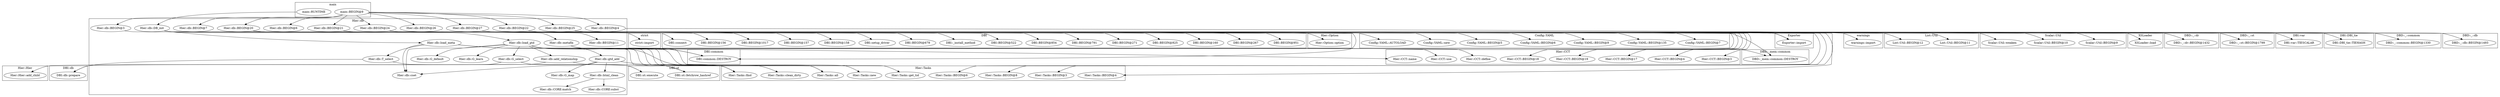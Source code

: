 digraph {
graph [overlap=false]
subgraph cluster_Hier_Hier {
	label="Hier::Hier";
	"Hier::Hier::add_child";
}
subgraph cluster_List_Util {
	label="List::Util";
	"List::Util::BEGIN@11";
	"List::Util::BEGIN@12";
}
subgraph cluster_Hier_CCT {
	label="Hier::CCT";
	"Hier::CCT::use";
	"Hier::CCT::BEGIN@18";
	"Hier::CCT::BEGIN@19";
	"Hier::CCT::BEGIN@17";
	"Hier::CCT::BEGIN@4";
	"Hier::CCT::BEGIN@3";
	"Hier::CCT::define";
	"Hier::CCT::name";
}
subgraph cluster_DBI {
	label="DBI";
	"DBI::BEGIN@951";
	"DBI::BEGIN@267";
	"DBI::BEGIN@160";
	"DBI::BEGIN@825";
	"DBI::BEGIN@271";
	"DBI::BEGIN@791";
	"DBI::BEGIN@854";
	"DBI::BEGIN@522";
	"DBI::_install_method";
	"DBI::BEGIN@679";
	"DBI::setup_driver";
	"DBI::BEGIN@158";
	"DBI::BEGIN@157";
	"DBI::BEGIN@1017";
	"DBI::BEGIN@156";
	"DBI::connect";
}
subgraph cluster_warnings {
	label="warnings";
	"warnings::import";
}
subgraph cluster_main {
	label="main";
	"main::BEGIN@9";
	"main::RUNTIME";
}
subgraph cluster_strict {
	label="strict";
	"strict::import";
}
subgraph cluster_Hier_Option {
	label="Hier::Option";
	"Hier::Option::option";
}
subgraph cluster_DBI_common {
	label="DBI::common";
	"DBI::common::DESTROY";
}
subgraph cluster_DBI_db {
	label="DBI::db";
	"DBI::db::prepare";
}
subgraph cluster_Scalar_Util {
	label="Scalar::Util";
	"Scalar::Util::BEGIN@9";
	"Scalar::Util::BEGIN@10";
	"Scalar::Util::weaken";
}
subgraph cluster_XSLoader {
	label="XSLoader";
	"XSLoader::load";
}
subgraph cluster_DBD___dr {
	label="DBD::_::dr";
	"DBD::_::dr::BEGIN@1432";
}
subgraph cluster_DBD___st {
	label="DBD::_::st";
	"DBD::_::st::BEGIN@1799";
}
subgraph cluster_DBI_var {
	label="DBI::var";
	"DBI::var::TIESCALAR";
}
subgraph cluster_DBI_DBI_tie {
	label="DBI::DBI_tie";
	"DBI::DBI_tie::TIEHASH";
}
subgraph cluster_Hier_db {
	label="Hier::db";
	"Hier::db::G_map";
	"Hier::db::metafix";
	"Hier::db::BEGIN@11";
	"Hier::db::cset";
	"Hier::db::CORE:match";
	"Hier::db::G_learn";
	"Hier::db::gtd_add";
	"Hier::db::load_gtd";
	"Hier::db::CORE:subst";
	"Hier::db::BEGIN@3";
	"Hier::db::G_default";
	"Hier::db::DB_init";
	"Hier::db::add_relationship";
	"Hier::db::BEGIN@26";
	"Hier::db::BEGIN@21";
	"Hier::db::BEGIN@24";
	"Hier::db::load_meta";
	"Hier::db::html_clean";
	"Hier::db::BEGIN@6";
	"Hier::db::T_select";
	"Hier::db::BEGIN@25";
	"Hier::db::BEGIN@27";
	"Hier::db::BEGIN@7";
	"Hier::db::BEGIN@4";
	"Hier::db::BEGIN@20";
	"Hier::db::BEGIN@22";
	"Hier::db::G_select";
}
subgraph cluster_Hier_Tasks {
	label="Hier::Tasks";
	"Hier::Tasks::BEGIN@6";
	"Hier::Tasks::BEGIN@8";
	"Hier::Tasks::BEGIN@3";
	"Hier::Tasks::clean_dirty";
	"Hier::Tasks::all";
	"Hier::Tasks::get_tid";
	"Hier::Tasks::new";
	"Hier::Tasks::find";
	"Hier::Tasks::BEGIN@4";
}
subgraph cluster_Config_YAML {
	label="Config::YAML";
	"Config::YAML::BEGIN@5";
	"Config::YAML::BEGIN@7";
	"Config::YAML::BEGIN@135";
	"Config::YAML::new";
	"Config::YAML::BEGIN@9";
	"Config::YAML::BEGIN@6";
	"Config::YAML::AUTOLOAD";
}
subgraph cluster_Exporter {
	label="Exporter";
	"Exporter::import";
}
subgraph cluster_DBD___common {
	label="DBD::_::common";
	"DBD::_::common::BEGIN@1330";
}
subgraph cluster_DBD___db {
	label="DBD::_::db";
	"DBD::_::db::BEGIN@1493";
}
subgraph cluster_DBD__mem_common {
	label="DBD::_mem::common";
	"DBD::_mem::common::DESTROY";
}
subgraph cluster_DBI_st {
	label="DBI::st";
	"DBI::st::execute";
	"DBI::st::fetchrow_hashref";
}
"Hier::db::BEGIN@20" -> "DBI::BEGIN@160";
"Hier::db::BEGIN@24" -> "Hier::CCT::BEGIN@4";
"Hier::db::BEGIN@20" -> "DBI::BEGIN@271";
"Hier::db::BEGIN@24" -> "Hier::CCT::BEGIN@3";
"Hier::db::html_clean" -> "Hier::db::CORE:subst";
"Hier::db::load_gtd" -> "Hier::db::G_default";
"main::RUNTIME" -> "Hier::db::DB_init";
"Hier::db::load_gtd" -> "Hier::db::add_relationship";
"Hier::db::BEGIN@20" -> "Scalar::Util::weaken";
"Hier::db::load_meta" -> "DBI::st::fetchrow_hashref";
"Hier::db::load_gtd" -> "DBI::st::fetchrow_hashref";
"Hier::db::load_gtd" -> "DBD::_mem::common::DESTROY";
"Hier::db::DB_init" -> "DBD::_mem::common::DESTROY";
"Hier::db::load_meta" -> "Hier::db::T_select";
"Hier::db::BEGIN@20" -> "DBI::BEGIN@854";
"Hier::db::BEGIN@20" -> "DBI::DBI_tie::TIEHASH";
"main::BEGIN@9" -> "Hier::db::BEGIN@4";
"Hier::db::BEGIN@27" -> "Exporter::import";
"Hier::db::BEGIN@22" -> "Exporter::import";
"Hier::db::BEGIN@24" -> "Exporter::import";
"Hier::db::BEGIN@25" -> "Exporter::import";
"Hier::db::BEGIN@20" -> "Exporter::import";
"main::BEGIN@9" -> "Hier::db::BEGIN@7";
"Hier::db::BEGIN@24" -> "Hier::CCT::BEGIN@18";
"Hier::db::DB_init" -> "Config::YAML::AUTOLOAD";
"Hier::db::BEGIN@20" -> "List::Util::BEGIN@12";
"main::BEGIN@9" -> "Hier::db::BEGIN@22";
"Hier::db::DB_init" -> "Hier::Option::option";
"Hier::db::load_meta" -> "Hier::Tasks::new";
"Hier::db::gtd_add" -> "Hier::Tasks::find";
"Hier::db::load_gtd" -> "Hier::Tasks::find";
"Hier::db::add_relationship" -> "Hier::Tasks::find";
"Hier::db::BEGIN@20" -> "DBI::BEGIN@951";
"Hier::db::load_gtd" -> "Hier::db::G_learn";
"Hier::db::BEGIN@21" -> "Config::YAML::BEGIN@7";
"Hier::db::metafix" -> "Hier::Tasks::all";
"Hier::db::load_gtd" -> "Hier::Tasks::all";
"Hier::db::BEGIN@20" -> "DBI::var::TIESCALAR";
"Hier::db::BEGIN@20" -> "DBI::BEGIN@1017";
"Hier::db::T_select" -> "DBI::db::prepare";
"Hier::db::G_select" -> "DBI::db::prepare";
"Hier::db::metafix" -> "Hier::Tasks::get_tid";
"Hier::db::BEGIN@20" -> "Scalar::Util::BEGIN@10";
"Hier::db::BEGIN@25" -> "Hier::Tasks::BEGIN@4";
"Hier::db::DB_init" -> "Hier::db::load_meta";
"Hier::db::BEGIN@20" -> "List::Util::BEGIN@11";
"Hier::db::BEGIN@20" -> "DBD::_::db::BEGIN@1493";
"Hier::db::BEGIN@20" -> "DBI::BEGIN@825";
"main::BEGIN@9" -> "Hier::db::BEGIN@25";
"Hier::db::BEGIN@4" -> "warnings::import";
"Hier::db::BEGIN@20" -> "DBI::_install_method";
"Hier::db::BEGIN@25" -> "Hier::Tasks::BEGIN@3";
"Hier::db::BEGIN@21" -> "Config::YAML::BEGIN@6";
"main::BEGIN@9" -> "Hier::db::BEGIN@20";
"Hier::db::BEGIN@21" -> "Config::YAML::BEGIN@9";
"Hier::db::load_gtd" -> "Hier::db::G_select";
"Hier::db::load_gtd" -> "Hier::CCT::name";
"Hier::db::BEGIN@21" -> "Config::YAML::BEGIN@5";
"Hier::db::DB_init" -> "Hier::db::metafix";
"Hier::db::gtd_add" -> "Hier::db::G_map";
"Hier::db::load_meta" -> "Hier::db::cset";
"Hier::db::gtd_add" -> "Hier::db::cset";
"Hier::db::load_gtd" -> "Hier::db::cset";
"Hier::db::html_clean" -> "Hier::db::CORE:match";
"Hier::db::BEGIN@21" -> "Config::YAML::BEGIN@135";
"Hier::db::DB_init" -> "Hier::db::load_gtd";
"Hier::db::load_gtd" -> "Hier::Tasks::clean_dirty";
"Hier::db::BEGIN@20" -> "DBI::BEGIN@157";
"main::BEGIN@9" -> "Hier::db::BEGIN@21";
"Hier::db::BEGIN@20" -> "DBD::_::st::BEGIN@1799";
"main::BEGIN@9" -> "Hier::db::BEGIN@27";
"Hier::db::BEGIN@25" -> "Hier::Tasks::BEGIN@8";
"Hier::db::DB_init" -> "Config::YAML::new";
"Hier::db::BEGIN@20" -> "DBD::_::dr::BEGIN@1432";
"Hier::db::DB_init" -> "DBI::connect";
"Hier::db::load_gtd" -> "Hier::CCT::use";
"Hier::db::BEGIN@20" -> "Scalar::Util::BEGIN@9";
"Hier::db::BEGIN@20" -> "Hier::db::BEGIN@11";
"Hier::db::BEGIN@25" -> "Hier::Tasks::BEGIN@6";
"Hier::db::BEGIN@20" -> "DBI::BEGIN@791";
"Hier::db::BEGIN@20" -> "DBI::BEGIN@522";
"Hier::db::load_gtd" -> "Hier::db::gtd_add";
"Hier::db::BEGIN@20" -> "DBI::BEGIN@679";
"Hier::db::BEGIN@20" -> "DBI::setup_driver";
"main::BEGIN@9" -> "Hier::db::BEGIN@3";
"Hier::db::BEGIN@20" -> "DBI::BEGIN@158";
"Hier::db::load_meta" -> "DBI::common::DESTROY";
"Hier::db::load_gtd" -> "DBI::common::DESTROY";
"Hier::db::DB_init" -> "DBI::common::DESTROY";
"main::BEGIN@9" -> "Hier::db::BEGIN@26";
"Hier::db::BEGIN@20" -> "XSLoader::load";
"Hier::db::T_select" -> "DBI::st::execute";
"Hier::db::G_select" -> "DBI::st::execute";
"main::BEGIN@9" -> "Hier::db::BEGIN@24";
"Hier::db::BEGIN@20" -> "DBI::BEGIN@267";
"Hier::db::BEGIN@20" -> "DBD::_::common::BEGIN@1330";
"Hier::db::gtd_add" -> "Hier::db::html_clean";
"Hier::db::BEGIN@24" -> "Hier::CCT::BEGIN@17";
"main::BEGIN@9" -> "Hier::db::BEGIN@6";
"Hier::db::load_gtd" -> "Hier::CCT::define";
"Hier::db::BEGIN@24" -> "Hier::CCT::BEGIN@19";
"Hier::db::BEGIN@3" -> "strict::import";
"Hier::db::BEGIN@20" -> "DBI::BEGIN@156";
"Hier::db::add_relationship" -> "Hier::Hier::add_child";
}
